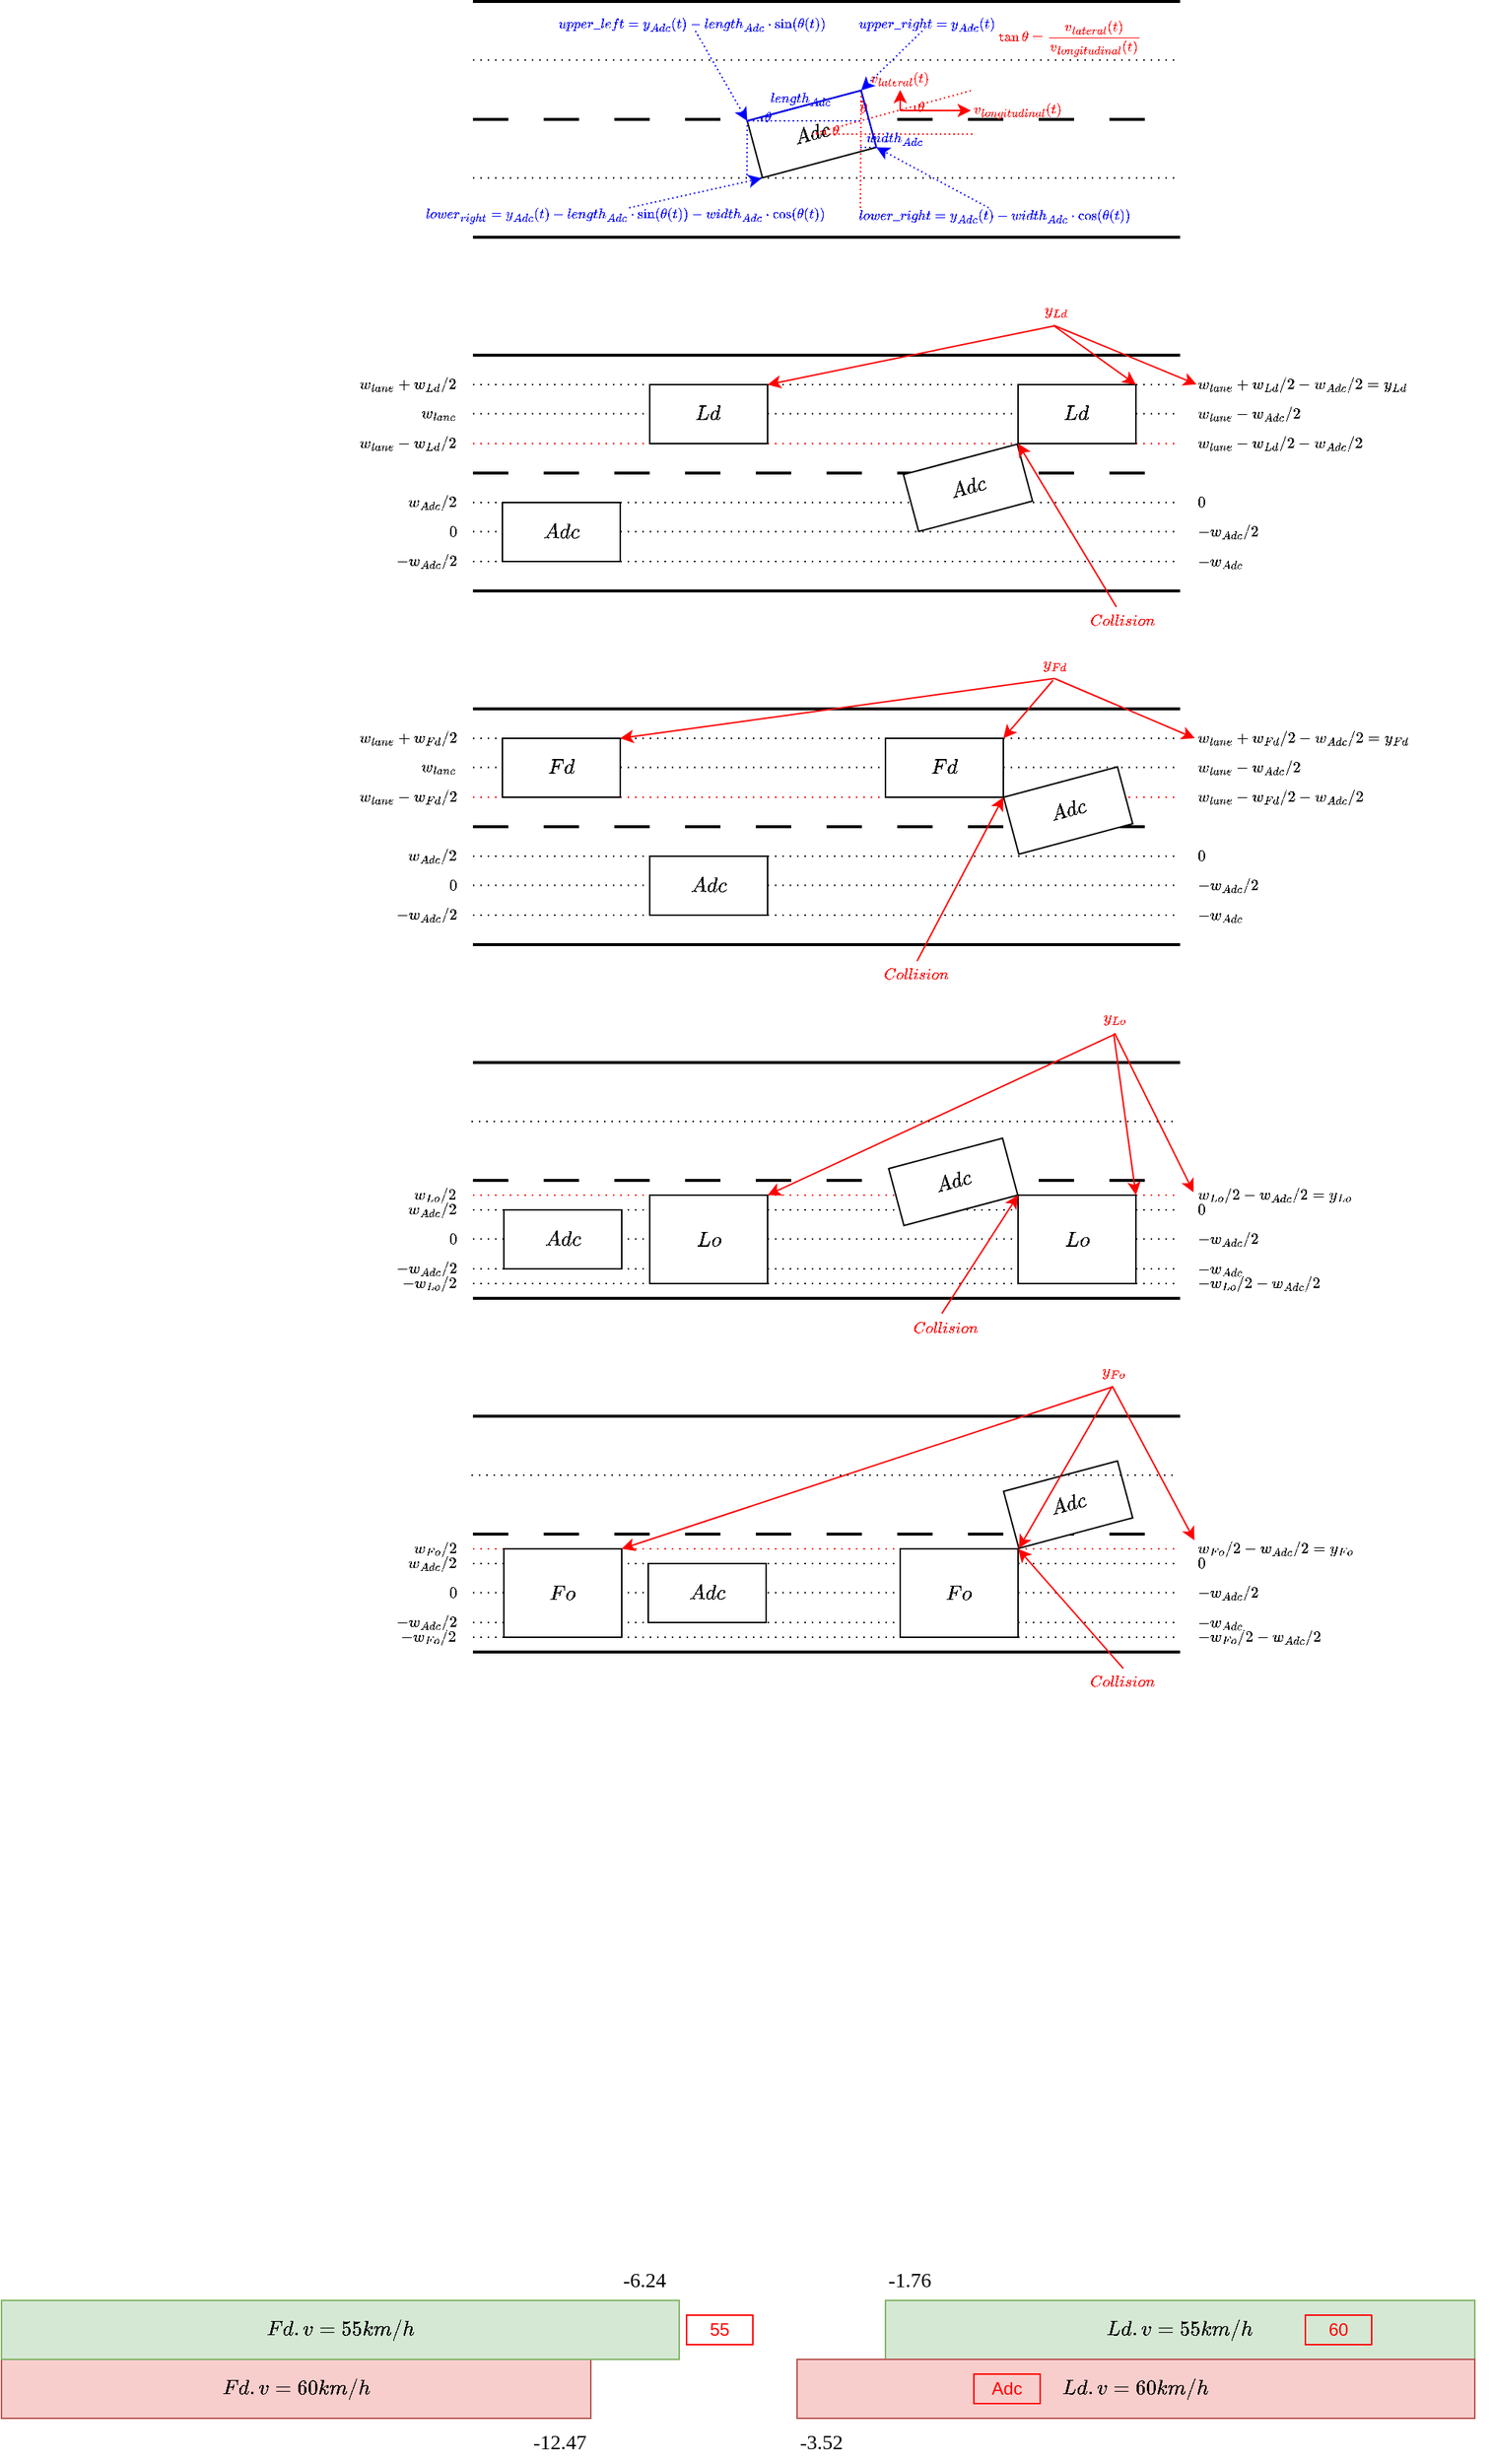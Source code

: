 <mxfile>
    <diagram id="54CouFkd1wWefK00DhvF" name="Page-1">
        <mxGraphModel dx="2295" dy="1016" grid="1" gridSize="10" guides="1" tooltips="1" connect="1" arrows="1" fold="1" page="1" pageScale="1" pageWidth="827" pageHeight="1169" math="1" shadow="0">
            <root>
                <mxCell id="0"/>
                <mxCell id="1" parent="0"/>
                <mxCell id="4" value="" style="endArrow=none;dashed=1;html=1;dashPattern=1 4;" parent="1" edge="1">
                    <mxGeometry width="50" height="50" relative="1" as="geometry">
                        <mxPoint x="80" y="460" as="sourcePoint"/>
                        <mxPoint x="560" y="460" as="targetPoint"/>
                    </mxGeometry>
                </mxCell>
                <mxCell id="6" value="" style="endArrow=none;html=1;strokeWidth=2;" parent="1" edge="1">
                    <mxGeometry width="50" height="50" relative="1" as="geometry">
                        <mxPoint x="80" y="480" as="sourcePoint"/>
                        <mxPoint x="560" y="480" as="targetPoint"/>
                    </mxGeometry>
                </mxCell>
                <mxCell id="8" value="" style="endArrow=none;html=1;strokeWidth=2;" parent="1" edge="1">
                    <mxGeometry width="50" height="50" relative="1" as="geometry">
                        <mxPoint x="80" y="320" as="sourcePoint"/>
                        <mxPoint x="560" y="320" as="targetPoint"/>
                    </mxGeometry>
                </mxCell>
                <mxCell id="9" value="" style="endArrow=none;dashed=1;html=1;dashPattern=12 12;strokeWidth=2;" parent="1" edge="1">
                    <mxGeometry width="50" height="50" relative="1" as="geometry">
                        <mxPoint x="80" y="400" as="sourcePoint"/>
                        <mxPoint x="560" y="400" as="targetPoint"/>
                    </mxGeometry>
                </mxCell>
                <mxCell id="11" value="" style="endArrow=none;dashed=1;html=1;dashPattern=1 4;strokeColor=#FF0000;" parent="1" edge="1">
                    <mxGeometry width="50" height="50" relative="1" as="geometry">
                        <mxPoint x="80" y="380" as="sourcePoint"/>
                        <mxPoint x="560" y="380" as="targetPoint"/>
                    </mxGeometry>
                </mxCell>
                <mxCell id="13" value="" style="endArrow=none;dashed=1;html=1;dashPattern=1 4;" parent="1" edge="1">
                    <mxGeometry width="50" height="50" relative="1" as="geometry">
                        <mxPoint x="80" y="359.71" as="sourcePoint"/>
                        <mxPoint x="560" y="359.71" as="targetPoint"/>
                    </mxGeometry>
                </mxCell>
                <mxCell id="14" value="" style="endArrow=none;dashed=1;html=1;dashPattern=1 4;" parent="1" edge="1">
                    <mxGeometry width="50" height="50" relative="1" as="geometry">
                        <mxPoint x="80" y="439.71" as="sourcePoint"/>
                        <mxPoint x="560" y="439.71" as="targetPoint"/>
                    </mxGeometry>
                </mxCell>
                <mxCell id="15" value="&lt;span style=&quot;text-align: left;&quot;&gt;$$0$$&lt;/span&gt;" style="text;html=1;align=right;verticalAlign=middle;resizable=0;points=[];autosize=1;strokeColor=none;fillColor=none;fontSize=9;" parent="1" vertex="1">
                    <mxGeometry x="20" y="430" width="50" height="20" as="geometry"/>
                </mxCell>
                <mxCell id="16" value="$$w_{Adc}/2$$" style="text;html=1;align=right;verticalAlign=middle;resizable=0;points=[];autosize=1;strokeColor=none;fillColor=none;fontSize=9;" parent="1" vertex="1">
                    <mxGeometry x="-10" y="410" width="80" height="20" as="geometry"/>
                </mxCell>
                <mxCell id="17" value="$$-w_{Adc}/2$$" style="text;html=1;align=right;verticalAlign=middle;resizable=0;points=[];autosize=1;strokeColor=none;fillColor=none;fontSize=9;" parent="1" vertex="1">
                    <mxGeometry x="-20" y="450" width="90" height="20" as="geometry"/>
                </mxCell>
                <mxCell id="18" value="$$w_{lane}$$" style="text;html=1;align=right;verticalAlign=middle;resizable=0;points=[];autosize=1;strokeColor=none;fillColor=none;fontSize=9;" parent="1" vertex="1">
                    <mxGeometry x="-10" y="350" width="80" height="20" as="geometry"/>
                </mxCell>
                <mxCell id="19" value="$$w_{lane}+w_{Ld}/2$$" style="text;html=1;align=right;verticalAlign=middle;resizable=0;points=[];autosize=1;strokeColor=none;fillColor=none;fontSize=9;" parent="1" vertex="1">
                    <mxGeometry x="-50" y="330" width="120" height="20" as="geometry"/>
                </mxCell>
                <mxCell id="23" value="$$w_{lane}-w_{Ld}/2$$" style="text;html=1;align=right;verticalAlign=middle;resizable=0;points=[];autosize=1;strokeColor=none;fillColor=none;fontSize=9;" parent="1" vertex="1">
                    <mxGeometry x="-50" y="370" width="120" height="20" as="geometry"/>
                </mxCell>
                <mxCell id="24" value="$$-w_{Adc}/2$$" style="text;html=1;align=left;verticalAlign=middle;resizable=0;points=[];autosize=1;strokeColor=none;fillColor=none;fontSize=9;" parent="1" vertex="1">
                    <mxGeometry x="570" y="430" width="90" height="20" as="geometry"/>
                </mxCell>
                <mxCell id="25" value="$$0$$" style="text;html=1;align=left;verticalAlign=middle;resizable=0;points=[];autosize=1;strokeColor=none;fillColor=none;fontSize=9;" parent="1" vertex="1">
                    <mxGeometry x="570" y="410" width="50" height="20" as="geometry"/>
                </mxCell>
                <mxCell id="26" value="$$-w_{Adc}$$" style="text;html=1;align=left;verticalAlign=middle;resizable=0;points=[];autosize=1;strokeColor=none;fillColor=none;fontSize=9;" parent="1" vertex="1">
                    <mxGeometry x="570" y="450" width="80" height="20" as="geometry"/>
                </mxCell>
                <mxCell id="27" value="$$w_{lane}-w_{Adc}/2$$" style="text;html=1;align=left;verticalAlign=middle;resizable=0;points=[];autosize=1;strokeColor=none;fillColor=none;fontSize=9;" parent="1" vertex="1">
                    <mxGeometry x="570" y="350" width="120" height="20" as="geometry"/>
                </mxCell>
                <mxCell id="28" value="$$w_{lane}+w_{Ld}/2-w_{Adc}/2 =y_{Ld}$$" style="text;html=1;align=left;verticalAlign=middle;resizable=0;points=[];autosize=1;strokeColor=none;fillColor=none;fontSize=9;" parent="1" vertex="1">
                    <mxGeometry x="570" y="330" width="200" height="20" as="geometry"/>
                </mxCell>
                <mxCell id="29" value="$$w_{lane}-w_{Ld}/2-w_{Adc}/2$$" style="text;html=1;align=left;verticalAlign=middle;resizable=0;points=[];autosize=1;strokeColor=none;fillColor=none;fontSize=9;" parent="1" vertex="1">
                    <mxGeometry x="570" y="370" width="160" height="20" as="geometry"/>
                </mxCell>
                <mxCell id="2" value="$$Adc$$" style="rounded=0;whiteSpace=wrap;html=1;" parent="1" vertex="1">
                    <mxGeometry x="100" y="420" width="80" height="40" as="geometry"/>
                </mxCell>
                <mxCell id="32" value="" style="endArrow=none;dashed=1;html=1;dashPattern=1 4;" parent="1" edge="1">
                    <mxGeometry width="50" height="50" relative="1" as="geometry">
                        <mxPoint x="80" y="420.0" as="sourcePoint"/>
                        <mxPoint x="560" y="420.0" as="targetPoint"/>
                    </mxGeometry>
                </mxCell>
                <mxCell id="3" value="$$Ld$$" style="rounded=0;whiteSpace=wrap;html=1;" parent="1" vertex="1">
                    <mxGeometry x="200" y="340" width="80" height="40" as="geometry"/>
                </mxCell>
                <mxCell id="35" value="$$Ld$$" style="rounded=0;whiteSpace=wrap;html=1;" parent="1" vertex="1">
                    <mxGeometry x="450" y="340" width="80" height="40" as="geometry"/>
                </mxCell>
                <mxCell id="37" value="" style="endArrow=none;dashed=1;html=1;dashPattern=1 4;" parent="1" edge="1">
                    <mxGeometry width="50" height="50" relative="1" as="geometry">
                        <mxPoint x="80" y="340.0" as="sourcePoint"/>
                        <mxPoint x="560" y="340.0" as="targetPoint"/>
                    </mxGeometry>
                </mxCell>
                <mxCell id="38" value="$$Adc$$" style="rounded=0;whiteSpace=wrap;html=1;rotation=-15;" parent="1" vertex="1">
                    <mxGeometry x="376" y="390" width="80" height="40" as="geometry"/>
                </mxCell>
                <mxCell id="39" value="&lt;font color=&quot;#ff0000&quot;&gt;$$y_{Ld}$$&lt;/font&gt;" style="text;html=1;align=center;verticalAlign=middle;resizable=0;points=[];autosize=1;strokeColor=none;fillColor=none;fontSize=9;" parent="1" vertex="1">
                    <mxGeometry x="440" y="280" width="70" height="20" as="geometry"/>
                </mxCell>
                <mxCell id="43" value="" style="endArrow=classic;html=1;strokeWidth=1;fontSize=9;curved=1;entryX=1;entryY=0;entryDx=0;entryDy=0;exitX=0.496;exitY=1.007;exitDx=0;exitDy=0;exitPerimeter=0;strokeColor=#FF0000;" parent="1" source="39" target="3" edge="1">
                    <mxGeometry width="50" height="50" relative="1" as="geometry">
                        <mxPoint x="360" y="280" as="sourcePoint"/>
                        <mxPoint x="410" y="230" as="targetPoint"/>
                    </mxGeometry>
                </mxCell>
                <mxCell id="44" value="" style="endArrow=classic;html=1;strokeWidth=1;fontSize=9;curved=1;exitX=0.496;exitY=1.02;exitDx=0;exitDy=0;exitPerimeter=0;strokeColor=#FF0000;entryX=1;entryY=0;entryDx=0;entryDy=0;" parent="1" source="39" target="35" edge="1">
                    <mxGeometry width="50" height="50" relative="1" as="geometry">
                        <mxPoint x="369.8" y="310" as="sourcePoint"/>
                        <mxPoint x="560" y="340" as="targetPoint"/>
                    </mxGeometry>
                </mxCell>
                <mxCell id="45" value="" style="endArrow=classic;html=1;strokeWidth=1;fontSize=9;curved=1;exitX=0.488;exitY=0.987;exitDx=0;exitDy=0;exitPerimeter=0;strokeColor=#FF0000;entryX=0.006;entryY=0.493;entryDx=0;entryDy=0;entryPerimeter=0;" parent="1" source="39" target="28" edge="1">
                    <mxGeometry width="50" height="50" relative="1" as="geometry">
                        <mxPoint x="400.48" y="310" as="sourcePoint"/>
                        <mxPoint x="390" y="340" as="targetPoint"/>
                    </mxGeometry>
                </mxCell>
                <mxCell id="46" value="&lt;span style=&quot;color: rgb(255, 0, 0);&quot;&gt;$$Collision$$&lt;/span&gt;" style="text;html=1;align=center;verticalAlign=middle;resizable=0;points=[];autosize=1;strokeColor=none;fillColor=none;fontSize=9;" parent="1" vertex="1">
                    <mxGeometry x="480" y="490" width="80" height="20" as="geometry"/>
                </mxCell>
                <mxCell id="47" value="" style="endArrow=classic;html=1;strokeWidth=1;fontSize=9;curved=1;exitX=0.459;exitY=0.045;exitDx=0;exitDy=0;exitPerimeter=0;strokeColor=#FF0000;entryX=0;entryY=1;entryDx=0;entryDy=0;" parent="1" source="46" target="35" edge="1">
                    <mxGeometry width="50" height="50" relative="1" as="geometry">
                        <mxPoint x="533.54" y="491.2" as="sourcePoint"/>
                        <mxPoint x="388" y="350" as="targetPoint"/>
                    </mxGeometry>
                </mxCell>
                <mxCell id="48" value="" style="endArrow=none;dashed=1;html=1;dashPattern=1 4;" parent="1" edge="1">
                    <mxGeometry width="50" height="50" relative="1" as="geometry">
                        <mxPoint x="80.0" y="700" as="sourcePoint"/>
                        <mxPoint x="560" y="700" as="targetPoint"/>
                    </mxGeometry>
                </mxCell>
                <mxCell id="49" value="" style="endArrow=none;html=1;strokeWidth=2;" parent="1" edge="1">
                    <mxGeometry width="50" height="50" relative="1" as="geometry">
                        <mxPoint x="80.0" y="720" as="sourcePoint"/>
                        <mxPoint x="560" y="720" as="targetPoint"/>
                    </mxGeometry>
                </mxCell>
                <mxCell id="50" value="" style="endArrow=none;html=1;strokeWidth=2;" parent="1" edge="1">
                    <mxGeometry width="50" height="50" relative="1" as="geometry">
                        <mxPoint x="80.0" y="560" as="sourcePoint"/>
                        <mxPoint x="560" y="560" as="targetPoint"/>
                    </mxGeometry>
                </mxCell>
                <mxCell id="51" value="" style="endArrow=none;dashed=1;html=1;dashPattern=12 12;strokeWidth=2;" parent="1" edge="1">
                    <mxGeometry width="50" height="50" relative="1" as="geometry">
                        <mxPoint x="80.0" y="640" as="sourcePoint"/>
                        <mxPoint x="560" y="640" as="targetPoint"/>
                    </mxGeometry>
                </mxCell>
                <mxCell id="52" value="" style="endArrow=none;dashed=1;html=1;dashPattern=1 4;strokeColor=#FF0000;" parent="1" edge="1">
                    <mxGeometry width="50" height="50" relative="1" as="geometry">
                        <mxPoint x="80.0" y="620" as="sourcePoint"/>
                        <mxPoint x="560" y="620" as="targetPoint"/>
                    </mxGeometry>
                </mxCell>
                <mxCell id="53" value="" style="endArrow=none;dashed=1;html=1;dashPattern=1 4;" parent="1" edge="1">
                    <mxGeometry width="50" height="50" relative="1" as="geometry">
                        <mxPoint x="80.0" y="599.71" as="sourcePoint"/>
                        <mxPoint x="560" y="599.71" as="targetPoint"/>
                    </mxGeometry>
                </mxCell>
                <mxCell id="54" value="" style="endArrow=none;dashed=1;html=1;dashPattern=1 4;" parent="1" edge="1">
                    <mxGeometry width="50" height="50" relative="1" as="geometry">
                        <mxPoint x="80.0" y="679.71" as="sourcePoint"/>
                        <mxPoint x="560" y="679.71" as="targetPoint"/>
                    </mxGeometry>
                </mxCell>
                <mxCell id="67" value="$$Adc$$" style="rounded=0;whiteSpace=wrap;html=1;" parent="1" vertex="1">
                    <mxGeometry x="200" y="660" width="80" height="40" as="geometry"/>
                </mxCell>
                <mxCell id="68" value="" style="endArrow=none;dashed=1;html=1;dashPattern=1 4;" parent="1" edge="1">
                    <mxGeometry width="50" height="50" relative="1" as="geometry">
                        <mxPoint x="80.0" y="660" as="sourcePoint"/>
                        <mxPoint x="560" y="660" as="targetPoint"/>
                    </mxGeometry>
                </mxCell>
                <mxCell id="69" value="$$Fd$$" style="rounded=0;whiteSpace=wrap;html=1;" parent="1" vertex="1">
                    <mxGeometry x="100" y="580" width="80" height="40" as="geometry"/>
                </mxCell>
                <mxCell id="71" value="$$Fd$$" style="rounded=0;whiteSpace=wrap;html=1;" parent="1" vertex="1">
                    <mxGeometry x="360" y="580" width="80" height="40" as="geometry"/>
                </mxCell>
                <mxCell id="72" value="" style="endArrow=none;dashed=1;html=1;dashPattern=1 4;" parent="1" edge="1">
                    <mxGeometry width="50" height="50" relative="1" as="geometry">
                        <mxPoint x="80.0" y="580" as="sourcePoint"/>
                        <mxPoint x="560" y="580" as="targetPoint"/>
                    </mxGeometry>
                </mxCell>
                <mxCell id="73" value="$$Adc$$" style="rounded=0;whiteSpace=wrap;html=1;rotation=-15;" parent="1" vertex="1">
                    <mxGeometry x="444" y="609" width="80" height="40" as="geometry"/>
                </mxCell>
                <mxCell id="74" value="&lt;font color=&quot;#ff0000&quot;&gt;$$y_{Fd}$$&lt;/font&gt;" style="text;html=1;align=center;verticalAlign=middle;resizable=0;points=[];autosize=1;strokeColor=none;fillColor=none;fontSize=9;" parent="1" vertex="1">
                    <mxGeometry x="440" y="520" width="70" height="20" as="geometry"/>
                </mxCell>
                <mxCell id="75" value="" style="endArrow=classic;html=1;strokeWidth=1;fontSize=9;curved=1;entryX=1;entryY=0;entryDx=0;entryDy=0;exitX=0.499;exitY=0.969;exitDx=0;exitDy=0;exitPerimeter=0;strokeColor=#FF0000;" parent="1" source="74" target="69" edge="1">
                    <mxGeometry width="50" height="50" relative="1" as="geometry">
                        <mxPoint x="360" y="520" as="sourcePoint"/>
                        <mxPoint x="410" y="470" as="targetPoint"/>
                    </mxGeometry>
                </mxCell>
                <mxCell id="76" value="" style="endArrow=classic;html=1;strokeWidth=1;fontSize=9;curved=1;strokeColor=#FF0000;entryX=1;entryY=0;entryDx=0;entryDy=0;exitX=0.482;exitY=1.031;exitDx=0;exitDy=0;exitPerimeter=0;" parent="1" source="74" target="71" edge="1">
                    <mxGeometry width="50" height="50" relative="1" as="geometry">
                        <mxPoint x="380" y="540" as="sourcePoint"/>
                        <mxPoint x="410" y="580" as="targetPoint"/>
                    </mxGeometry>
                </mxCell>
                <mxCell id="77" value="" style="endArrow=classic;html=1;strokeWidth=1;fontSize=9;curved=1;exitX=0.499;exitY=0.975;exitDx=0;exitDy=0;exitPerimeter=0;strokeColor=#FF0000;entryX=0;entryY=0.5;entryDx=0;entryDy=0;entryPerimeter=0;" parent="1" source="74" target="198" edge="1">
                    <mxGeometry width="50" height="50" relative="1" as="geometry">
                        <mxPoint x="400.48" y="550" as="sourcePoint"/>
                        <mxPoint x="330" y="580" as="targetPoint"/>
                    </mxGeometry>
                </mxCell>
                <mxCell id="78" value="&lt;font color=&quot;#ff0000&quot;&gt;$$Collision$$&lt;/font&gt;" style="text;html=1;align=center;verticalAlign=middle;resizable=0;points=[];autosize=1;strokeColor=none;fillColor=none;fontSize=9;" parent="1" vertex="1">
                    <mxGeometry x="340" y="730" width="80" height="20" as="geometry"/>
                </mxCell>
                <mxCell id="79" value="" style="endArrow=classic;html=1;strokeWidth=1;fontSize=9;curved=1;exitX=0.518;exitY=0.06;exitDx=0;exitDy=0;exitPerimeter=0;strokeColor=#FF0000;entryX=1;entryY=1;entryDx=0;entryDy=0;" parent="1" source="78" target="71" edge="1">
                    <mxGeometry width="50" height="50" relative="1" as="geometry">
                        <mxPoint x="389.52" y="549.74" as="sourcePoint"/>
                        <mxPoint x="400" y="590" as="targetPoint"/>
                    </mxGeometry>
                </mxCell>
                <mxCell id="113" value="" style="endArrow=none;dashed=1;html=1;dashPattern=1 4;" parent="1" edge="1">
                    <mxGeometry width="50" height="50" relative="1" as="geometry">
                        <mxPoint x="80.0" y="940" as="sourcePoint"/>
                        <mxPoint x="560" y="940" as="targetPoint"/>
                    </mxGeometry>
                </mxCell>
                <mxCell id="114" value="" style="endArrow=none;html=1;strokeWidth=2;" parent="1" edge="1">
                    <mxGeometry width="50" height="50" relative="1" as="geometry">
                        <mxPoint x="80.0" y="960" as="sourcePoint"/>
                        <mxPoint x="560" y="960" as="targetPoint"/>
                    </mxGeometry>
                </mxCell>
                <mxCell id="115" value="" style="endArrow=none;html=1;strokeWidth=2;" parent="1" edge="1">
                    <mxGeometry width="50" height="50" relative="1" as="geometry">
                        <mxPoint x="80.0" y="800" as="sourcePoint"/>
                        <mxPoint x="560" y="800" as="targetPoint"/>
                    </mxGeometry>
                </mxCell>
                <mxCell id="116" value="" style="endArrow=none;dashed=1;html=1;dashPattern=12 12;strokeWidth=2;" parent="1" edge="1">
                    <mxGeometry width="50" height="50" relative="1" as="geometry">
                        <mxPoint x="80.0" y="880" as="sourcePoint"/>
                        <mxPoint x="560" y="880" as="targetPoint"/>
                    </mxGeometry>
                </mxCell>
                <mxCell id="117" value="" style="endArrow=none;dashed=1;html=1;dashPattern=1 4;strokeColor=#FF0000;" parent="1" edge="1">
                    <mxGeometry width="50" height="50" relative="1" as="geometry">
                        <mxPoint x="80.0" y="890" as="sourcePoint"/>
                        <mxPoint x="560" y="890" as="targetPoint"/>
                    </mxGeometry>
                </mxCell>
                <mxCell id="119" value="" style="endArrow=none;dashed=1;html=1;dashPattern=1 4;" parent="1" edge="1">
                    <mxGeometry width="50" height="50" relative="1" as="geometry">
                        <mxPoint x="80.0" y="919.71" as="sourcePoint"/>
                        <mxPoint x="560" y="919.71" as="targetPoint"/>
                    </mxGeometry>
                </mxCell>
                <mxCell id="132" value="$$Adc$$" style="rounded=0;whiteSpace=wrap;html=1;" parent="1" vertex="1">
                    <mxGeometry x="101" y="900" width="80" height="40" as="geometry"/>
                </mxCell>
                <mxCell id="133" value="" style="endArrow=none;dashed=1;html=1;dashPattern=1 4;" parent="1" edge="1">
                    <mxGeometry width="50" height="50" relative="1" as="geometry">
                        <mxPoint x="80.0" y="900" as="sourcePoint"/>
                        <mxPoint x="560" y="900" as="targetPoint"/>
                    </mxGeometry>
                </mxCell>
                <mxCell id="134" value="$$Lo$$" style="rounded=0;whiteSpace=wrap;html=1;" parent="1" vertex="1">
                    <mxGeometry x="200" y="890" width="80" height="60" as="geometry"/>
                </mxCell>
                <mxCell id="135" value="$$Lo$$" style="rounded=0;whiteSpace=wrap;html=1;" parent="1" vertex="1">
                    <mxGeometry x="450" y="890" width="80" height="60" as="geometry"/>
                </mxCell>
                <mxCell id="136" value="" style="endArrow=none;dashed=1;html=1;dashPattern=1 4;" parent="1" edge="1">
                    <mxGeometry width="50" height="50" relative="1" as="geometry">
                        <mxPoint x="80.0" y="950" as="sourcePoint"/>
                        <mxPoint x="560" y="950" as="targetPoint"/>
                    </mxGeometry>
                </mxCell>
                <mxCell id="137" value="&lt;span style=&quot;background-color: rgb(251, 251, 251);&quot;&gt;$$Adc$$&lt;/span&gt;" style="rounded=0;whiteSpace=wrap;html=1;rotation=-15;" parent="1" vertex="1">
                    <mxGeometry x="366" y="861" width="80" height="40" as="geometry"/>
                </mxCell>
                <mxCell id="142" value="&lt;span style=&quot;color: rgb(255, 0, 0);&quot;&gt;$$Collision$$&lt;/span&gt;" style="text;html=1;align=center;verticalAlign=middle;resizable=0;points=[];autosize=1;strokeColor=none;fillColor=none;fontSize=9;" parent="1" vertex="1">
                    <mxGeometry x="360" y="970" width="80" height="20" as="geometry"/>
                </mxCell>
                <mxCell id="143" value="" style="endArrow=classic;html=1;strokeWidth=1;fontSize=9;curved=1;strokeColor=#FF0000;entryX=0;entryY=0;entryDx=0;entryDy=0;exitX=0.478;exitY=0.02;exitDx=0;exitDy=0;exitPerimeter=0;" parent="1" source="142" target="135" edge="1">
                    <mxGeometry width="50" height="50" relative="1" as="geometry">
                        <mxPoint x="533.54" y="971.2" as="sourcePoint"/>
                        <mxPoint x="388" y="830" as="targetPoint"/>
                    </mxGeometry>
                </mxCell>
                <mxCell id="144" value="" style="endArrow=none;dashed=1;html=1;dashPattern=1 4;" parent="1" edge="1">
                    <mxGeometry width="50" height="50" relative="1" as="geometry">
                        <mxPoint x="80.0" y="1180" as="sourcePoint"/>
                        <mxPoint x="560" y="1180" as="targetPoint"/>
                    </mxGeometry>
                </mxCell>
                <mxCell id="145" value="" style="endArrow=none;html=1;strokeWidth=2;" parent="1" edge="1">
                    <mxGeometry width="50" height="50" relative="1" as="geometry">
                        <mxPoint x="80.0" y="1200" as="sourcePoint"/>
                        <mxPoint x="560" y="1200" as="targetPoint"/>
                    </mxGeometry>
                </mxCell>
                <mxCell id="146" value="" style="endArrow=none;html=1;strokeWidth=2;" parent="1" edge="1">
                    <mxGeometry width="50" height="50" relative="1" as="geometry">
                        <mxPoint x="80.0" y="1040" as="sourcePoint"/>
                        <mxPoint x="560" y="1040" as="targetPoint"/>
                    </mxGeometry>
                </mxCell>
                <mxCell id="147" value="" style="endArrow=none;dashed=1;html=1;dashPattern=12 12;strokeWidth=2;" parent="1" edge="1">
                    <mxGeometry width="50" height="50" relative="1" as="geometry">
                        <mxPoint x="80.0" y="1120" as="sourcePoint"/>
                        <mxPoint x="560" y="1120" as="targetPoint"/>
                    </mxGeometry>
                </mxCell>
                <mxCell id="148" value="" style="endArrow=none;dashed=1;html=1;dashPattern=1 4;strokeColor=#FF0000;" parent="1" edge="1">
                    <mxGeometry width="50" height="50" relative="1" as="geometry">
                        <mxPoint x="80.0" y="1130" as="sourcePoint"/>
                        <mxPoint x="560" y="1130" as="targetPoint"/>
                    </mxGeometry>
                </mxCell>
                <mxCell id="150" value="" style="endArrow=none;dashed=1;html=1;dashPattern=1 4;" parent="1" edge="1">
                    <mxGeometry width="50" height="50" relative="1" as="geometry">
                        <mxPoint x="80.0" y="1159.71" as="sourcePoint"/>
                        <mxPoint x="560" y="1159.71" as="targetPoint"/>
                    </mxGeometry>
                </mxCell>
                <mxCell id="163" value="$$Adc$$" style="rounded=0;whiteSpace=wrap;html=1;" parent="1" vertex="1">
                    <mxGeometry x="199" y="1140" width="80" height="40" as="geometry"/>
                </mxCell>
                <mxCell id="164" value="" style="endArrow=none;dashed=1;html=1;dashPattern=1 4;" parent="1" edge="1">
                    <mxGeometry width="50" height="50" relative="1" as="geometry">
                        <mxPoint x="80.0" y="1140" as="sourcePoint"/>
                        <mxPoint x="560" y="1140" as="targetPoint"/>
                    </mxGeometry>
                </mxCell>
                <mxCell id="165" value="$$Fo$$" style="rounded=0;whiteSpace=wrap;html=1;" parent="1" vertex="1">
                    <mxGeometry x="101" y="1130" width="80" height="60" as="geometry"/>
                </mxCell>
                <mxCell id="166" value="$$Fo$$" style="rounded=0;whiteSpace=wrap;html=1;" parent="1" vertex="1">
                    <mxGeometry x="370" y="1130" width="80" height="60" as="geometry"/>
                </mxCell>
                <mxCell id="167" value="" style="endArrow=none;dashed=1;html=1;dashPattern=1 4;" parent="1" edge="1">
                    <mxGeometry width="50" height="50" relative="1" as="geometry">
                        <mxPoint x="80.0" y="1190" as="sourcePoint"/>
                        <mxPoint x="560" y="1190" as="targetPoint"/>
                    </mxGeometry>
                </mxCell>
                <mxCell id="168" value="&lt;span style=&quot;background-color: rgb(251, 251, 251);&quot;&gt;$$Adc$$&lt;/span&gt;" style="rounded=0;whiteSpace=wrap;html=1;rotation=-15;" parent="1" vertex="1">
                    <mxGeometry x="444" y="1080" width="80" height="40" as="geometry"/>
                </mxCell>
                <mxCell id="169" value="&lt;font color=&quot;#ff0000&quot;&gt;$$y_{Fo}$$&lt;/font&gt;" style="text;html=1;align=center;verticalAlign=middle;resizable=0;points=[];autosize=1;strokeColor=none;fillColor=none;fontSize=9;" parent="1" vertex="1">
                    <mxGeometry x="480" y="1000" width="70" height="20" as="geometry"/>
                </mxCell>
                <mxCell id="170" value="" style="endArrow=classic;html=1;strokeWidth=1;fontSize=9;curved=1;entryX=1;entryY=0;entryDx=0;entryDy=0;exitX=0.482;exitY=1.012;exitDx=0;exitDy=0;exitPerimeter=0;strokeColor=#FF0000;" parent="1" source="169" target="165" edge="1">
                    <mxGeometry width="50" height="50" relative="1" as="geometry">
                        <mxPoint x="360" y="1000" as="sourcePoint"/>
                        <mxPoint x="410" y="950" as="targetPoint"/>
                    </mxGeometry>
                </mxCell>
                <mxCell id="171" value="" style="endArrow=classic;html=1;strokeWidth=1;fontSize=9;curved=1;exitX=0.487;exitY=0.974;exitDx=0;exitDy=0;exitPerimeter=0;strokeColor=#FF0000;entryX=0;entryY=1;entryDx=0;entryDy=0;" parent="1" source="169" target="168" edge="1">
                    <mxGeometry width="50" height="50" relative="1" as="geometry">
                        <mxPoint x="369.8" y="1030" as="sourcePoint"/>
                        <mxPoint x="410" y="1060" as="targetPoint"/>
                    </mxGeometry>
                </mxCell>
                <mxCell id="173" value="&lt;span style=&quot;color: rgb(255, 0, 0);&quot;&gt;$$Collision$$&lt;/span&gt;" style="text;html=1;align=center;verticalAlign=middle;resizable=0;points=[];autosize=1;strokeColor=none;fillColor=none;fontSize=9;" parent="1" vertex="1">
                    <mxGeometry x="480" y="1210" width="80" height="20" as="geometry"/>
                </mxCell>
                <mxCell id="174" value="" style="endArrow=classic;html=1;strokeWidth=1;fontSize=9;curved=1;exitX=0.518;exitY=0.06;exitDx=0;exitDy=0;exitPerimeter=0;strokeColor=#FF0000;entryX=1;entryY=0;entryDx=0;entryDy=0;" parent="1" source="173" target="166" edge="1">
                    <mxGeometry width="50" height="50" relative="1" as="geometry">
                        <mxPoint x="389.52" y="1029.74" as="sourcePoint"/>
                        <mxPoint x="400" y="1070" as="targetPoint"/>
                    </mxGeometry>
                </mxCell>
                <mxCell id="176" value="&lt;span style=&quot;text-align: left;&quot;&gt;$$0$$&lt;/span&gt;" style="text;html=1;align=right;verticalAlign=middle;resizable=0;points=[];autosize=1;strokeColor=none;fillColor=none;fontSize=9;" parent="1" vertex="1">
                    <mxGeometry x="20" y="670" width="50" height="20" as="geometry"/>
                </mxCell>
                <mxCell id="177" value="$$w_{Adc}/2$$" style="text;html=1;align=right;verticalAlign=middle;resizable=0;points=[];autosize=1;strokeColor=none;fillColor=none;fontSize=9;" parent="1" vertex="1">
                    <mxGeometry x="-10" y="650" width="80" height="20" as="geometry"/>
                </mxCell>
                <mxCell id="178" value="$$-w_{Adc}/2$$" style="text;html=1;align=right;verticalAlign=middle;resizable=0;points=[];autosize=1;strokeColor=none;fillColor=none;fontSize=9;" parent="1" vertex="1">
                    <mxGeometry x="-20" y="690" width="90" height="20" as="geometry"/>
                </mxCell>
                <mxCell id="179" value="$$w_{lane}$$" style="text;html=1;align=right;verticalAlign=middle;resizable=0;points=[];autosize=1;strokeColor=none;fillColor=none;fontSize=9;" parent="1" vertex="1">
                    <mxGeometry x="-10" y="590" width="80" height="20" as="geometry"/>
                </mxCell>
                <mxCell id="180" value="$$w_{lane}+w_{Fd}/2$$" style="text;html=1;align=right;verticalAlign=middle;resizable=0;points=[];autosize=1;strokeColor=none;fillColor=none;fontSize=9;" parent="1" vertex="1">
                    <mxGeometry x="-50" y="570" width="120" height="20" as="geometry"/>
                </mxCell>
                <mxCell id="181" value="$$w_{lane}-w_{Fd}/2$$" style="text;html=1;align=right;verticalAlign=middle;resizable=0;points=[];autosize=1;strokeColor=none;fillColor=none;fontSize=9;" parent="1" vertex="1">
                    <mxGeometry x="-50" y="610" width="120" height="20" as="geometry"/>
                </mxCell>
                <mxCell id="188" value="&lt;span style=&quot;text-align: left;&quot;&gt;$$0$$&lt;/span&gt;" style="text;html=1;align=right;verticalAlign=middle;resizable=0;points=[];autosize=1;strokeColor=none;fillColor=none;fontSize=9;" parent="1" vertex="1">
                    <mxGeometry x="20" y="910" width="50" height="20" as="geometry"/>
                </mxCell>
                <mxCell id="189" value="$$w_{Adc}/2$$" style="text;html=1;align=right;verticalAlign=middle;resizable=0;points=[];autosize=1;strokeColor=none;fillColor=none;fontSize=9;" parent="1" vertex="1">
                    <mxGeometry x="-10" y="890" width="80" height="20" as="geometry"/>
                </mxCell>
                <mxCell id="190" value="$$-w_{Adc}/2$$" style="text;html=1;align=right;verticalAlign=middle;resizable=0;points=[];autosize=1;strokeColor=none;fillColor=none;fontSize=9;" parent="1" vertex="1">
                    <mxGeometry x="-20" y="930" width="90" height="20" as="geometry"/>
                </mxCell>
                <mxCell id="192" value="$$w_{Lo}/2$$" style="text;html=1;align=right;verticalAlign=middle;resizable=0;points=[];autosize=1;strokeColor=none;fillColor=none;fontSize=9;" parent="1" vertex="1">
                    <mxGeometry x="-10" y="880" width="80" height="20" as="geometry"/>
                </mxCell>
                <mxCell id="193" value="$$-w_{Lo}/2$$" style="text;html=1;align=right;verticalAlign=middle;resizable=0;points=[];autosize=1;strokeColor=none;fillColor=none;fontSize=9;" parent="1" vertex="1">
                    <mxGeometry x="-10" y="940" width="80" height="20" as="geometry"/>
                </mxCell>
                <mxCell id="194" value="$$-w_{Adc}/2$$" style="text;html=1;align=left;verticalAlign=middle;resizable=0;points=[];autosize=1;strokeColor=none;fillColor=none;fontSize=9;" parent="1" vertex="1">
                    <mxGeometry x="570" y="670" width="90" height="20" as="geometry"/>
                </mxCell>
                <mxCell id="195" value="$$0$$" style="text;html=1;align=left;verticalAlign=middle;resizable=0;points=[];autosize=1;strokeColor=none;fillColor=none;fontSize=9;" parent="1" vertex="1">
                    <mxGeometry x="570" y="650" width="50" height="20" as="geometry"/>
                </mxCell>
                <mxCell id="196" value="$$-w_{Adc}$$" style="text;html=1;align=left;verticalAlign=middle;resizable=0;points=[];autosize=1;strokeColor=none;fillColor=none;fontSize=9;" parent="1" vertex="1">
                    <mxGeometry x="570" y="690" width="80" height="20" as="geometry"/>
                </mxCell>
                <mxCell id="197" value="$$w_{lane}-w_{Adc}/2$$" style="text;html=1;align=left;verticalAlign=middle;resizable=0;points=[];autosize=1;strokeColor=none;fillColor=none;fontSize=9;" parent="1" vertex="1">
                    <mxGeometry x="570" y="590" width="120" height="20" as="geometry"/>
                </mxCell>
                <mxCell id="198" value="$$w_{lane}+w_{Fd}/2-w_{Adc}/2=y_{Fd}&lt;br&gt;$$" style="text;html=1;align=left;verticalAlign=middle;resizable=0;points=[];autosize=1;strokeColor=none;fillColor=none;fontSize=9;" parent="1" vertex="1">
                    <mxGeometry x="570" y="560" width="180" height="40" as="geometry"/>
                </mxCell>
                <mxCell id="199" value="$$w_{lane}-w_{Fd}/2-w_{Adc}/2$$" style="text;html=1;align=left;verticalAlign=middle;resizable=0;points=[];autosize=1;strokeColor=none;fillColor=none;fontSize=9;" parent="1" vertex="1">
                    <mxGeometry x="570" y="610" width="160" height="20" as="geometry"/>
                </mxCell>
                <mxCell id="200" value="$$-w_{Adc}/2$$" style="text;html=1;align=left;verticalAlign=middle;resizable=0;points=[];autosize=1;strokeColor=none;fillColor=none;fontSize=9;" parent="1" vertex="1">
                    <mxGeometry x="570" y="910" width="90" height="20" as="geometry"/>
                </mxCell>
                <mxCell id="201" value="$$0$$" style="text;html=1;align=left;verticalAlign=middle;resizable=0;points=[];autosize=1;strokeColor=none;fillColor=none;fontSize=9;" parent="1" vertex="1">
                    <mxGeometry x="570" y="890" width="50" height="20" as="geometry"/>
                </mxCell>
                <mxCell id="202" value="$$-w_{Adc}$$" style="text;html=1;align=left;verticalAlign=middle;resizable=0;points=[];autosize=1;strokeColor=none;fillColor=none;fontSize=9;" parent="1" vertex="1">
                    <mxGeometry x="570" y="930" width="80" height="20" as="geometry"/>
                </mxCell>
                <mxCell id="204" value="$$w_{Lo}/2-w_{Adc}/2=y_{Lo}$$" style="text;html=1;align=left;verticalAlign=middle;resizable=0;points=[];autosize=1;strokeColor=none;fillColor=none;fontSize=9;" parent="1" vertex="1">
                    <mxGeometry x="570" y="880" width="150" height="20" as="geometry"/>
                </mxCell>
                <mxCell id="205" value="$$-w_{Lo}/2-w_{Adc}/2$$" style="text;html=1;align=left;verticalAlign=middle;resizable=0;points=[];autosize=1;strokeColor=none;fillColor=none;fontSize=9;" parent="1" vertex="1">
                    <mxGeometry x="570" y="940" width="130" height="20" as="geometry"/>
                </mxCell>
                <mxCell id="212" value="&lt;font color=&quot;#ff0000&quot;&gt;$$y_{Lo}$$&lt;/font&gt;" style="text;html=1;align=center;verticalAlign=middle;resizable=0;points=[];autosize=1;strokeColor=none;fillColor=none;fontSize=9;" parent="1" vertex="1">
                    <mxGeometry x="480" y="760" width="70" height="20" as="geometry"/>
                </mxCell>
                <mxCell id="213" value="" style="endArrow=classic;html=1;strokeWidth=1;fontSize=9;curved=1;exitX=0.499;exitY=1.027;exitDx=0;exitDy=0;exitPerimeter=0;strokeColor=#FF0000;entryX=1;entryY=0;entryDx=0;entryDy=0;" parent="1" source="212" target="135" edge="1">
                    <mxGeometry width="50" height="50" relative="1" as="geometry">
                        <mxPoint x="518.34" y="780" as="sourcePoint"/>
                        <mxPoint x="560" y="820" as="targetPoint"/>
                    </mxGeometry>
                </mxCell>
                <mxCell id="214" value="" style="endArrow=classic;html=1;strokeWidth=1;fontSize=9;curved=1;strokeColor=#FF0000;entryX=1;entryY=0;entryDx=0;entryDy=0;exitX=0.51;exitY=1.04;exitDx=0;exitDy=0;exitPerimeter=0;" parent="1" source="212" target="134" edge="1">
                    <mxGeometry width="50" height="50" relative="1" as="geometry">
                        <mxPoint x="488.34" y="790" as="sourcePoint"/>
                        <mxPoint x="530" y="830" as="targetPoint"/>
                    </mxGeometry>
                </mxCell>
                <mxCell id="215" value="" style="endArrow=classic;html=1;strokeWidth=1;fontSize=9;curved=1;exitX=0.507;exitY=1;exitDx=0;exitDy=0;exitPerimeter=0;strokeColor=#FF0000;entryX=-0.006;entryY=0.402;entryDx=0;entryDy=0;entryPerimeter=0;" parent="1" source="212" target="204" edge="1">
                    <mxGeometry width="50" height="50" relative="1" as="geometry">
                        <mxPoint x="560.91" y="789.46" as="sourcePoint"/>
                        <mxPoint x="570" y="850" as="targetPoint"/>
                    </mxGeometry>
                </mxCell>
                <mxCell id="216" value="&lt;span style=&quot;text-align: left;&quot;&gt;$$0$$&lt;/span&gt;" style="text;html=1;align=right;verticalAlign=middle;resizable=0;points=[];autosize=1;strokeColor=none;fillColor=none;fontSize=9;" parent="1" vertex="1">
                    <mxGeometry x="20" y="1150" width="50" height="20" as="geometry"/>
                </mxCell>
                <mxCell id="217" value="$$w_{Adc}/2$$" style="text;html=1;align=right;verticalAlign=middle;resizable=0;points=[];autosize=1;strokeColor=none;fillColor=none;fontSize=9;" parent="1" vertex="1">
                    <mxGeometry x="-10" y="1130" width="80" height="20" as="geometry"/>
                </mxCell>
                <mxCell id="218" value="$$-w_{Adc}/2$$" style="text;html=1;align=right;verticalAlign=middle;resizable=0;points=[];autosize=1;strokeColor=none;fillColor=none;fontSize=9;" parent="1" vertex="1">
                    <mxGeometry x="-20" y="1170" width="90" height="20" as="geometry"/>
                </mxCell>
                <mxCell id="219" value="$$w_{Fo}/2$$" style="text;html=1;align=right;verticalAlign=middle;resizable=0;points=[];autosize=1;strokeColor=none;fillColor=none;fontSize=9;" parent="1" vertex="1">
                    <mxGeometry x="-10" y="1120" width="80" height="20" as="geometry"/>
                </mxCell>
                <mxCell id="220" value="$$-w_{Fo}/2$$" style="text;html=1;align=right;verticalAlign=middle;resizable=0;points=[];autosize=1;strokeColor=none;fillColor=none;fontSize=9;" parent="1" vertex="1">
                    <mxGeometry x="-10" y="1180" width="80" height="20" as="geometry"/>
                </mxCell>
                <mxCell id="221" value="$$-w_{Adc}/2$$" style="text;html=1;align=left;verticalAlign=middle;resizable=0;points=[];autosize=1;strokeColor=none;fillColor=none;fontSize=9;" parent="1" vertex="1">
                    <mxGeometry x="570" y="1150" width="90" height="20" as="geometry"/>
                </mxCell>
                <mxCell id="222" value="$$0$$" style="text;html=1;align=left;verticalAlign=middle;resizable=0;points=[];autosize=1;strokeColor=none;fillColor=none;fontSize=9;" parent="1" vertex="1">
                    <mxGeometry x="570" y="1130" width="50" height="20" as="geometry"/>
                </mxCell>
                <mxCell id="223" value="$$-w_{Adc}$$" style="text;html=1;align=left;verticalAlign=middle;resizable=0;points=[];autosize=1;strokeColor=none;fillColor=none;fontSize=9;" parent="1" vertex="1">
                    <mxGeometry x="570" y="1170" width="80" height="20" as="geometry"/>
                </mxCell>
                <mxCell id="224" value="$$w_{Fo}/2-w_{Adc}/2=y_{Fo}$$" style="text;html=1;align=left;verticalAlign=middle;resizable=0;points=[];autosize=1;strokeColor=none;fillColor=none;fontSize=9;" parent="1" vertex="1">
                    <mxGeometry x="570" y="1120" width="150" height="20" as="geometry"/>
                </mxCell>
                <mxCell id="225" value="$$-w_{Fo}/2-w_{Adc}/2$$" style="text;html=1;align=left;verticalAlign=middle;resizable=0;points=[];autosize=1;strokeColor=none;fillColor=none;fontSize=9;" parent="1" vertex="1">
                    <mxGeometry x="570" y="1180" width="130" height="20" as="geometry"/>
                </mxCell>
                <mxCell id="227" value="" style="endArrow=classic;html=1;strokeWidth=1;fontSize=9;curved=1;exitX=0.487;exitY=0.993;exitDx=0;exitDy=0;exitPerimeter=0;strokeColor=#FF0000;entryX=-0.002;entryY=0.212;entryDx=0;entryDy=0;entryPerimeter=0;" parent="1" source="169" target="224" edge="1">
                    <mxGeometry width="50" height="50" relative="1" as="geometry">
                        <mxPoint x="524.09" y="1029.48" as="sourcePoint"/>
                        <mxPoint x="460.539" y="1139.671" as="targetPoint"/>
                    </mxGeometry>
                </mxCell>
                <mxCell id="229" value="" style="endArrow=none;html=1;strokeWidth=2;" parent="1" edge="1">
                    <mxGeometry width="50" height="50" relative="1" as="geometry">
                        <mxPoint x="80" y="240" as="sourcePoint"/>
                        <mxPoint x="560" y="240" as="targetPoint"/>
                    </mxGeometry>
                </mxCell>
                <mxCell id="230" value="" style="endArrow=none;html=1;strokeWidth=2;" parent="1" edge="1">
                    <mxGeometry width="50" height="50" relative="1" as="geometry">
                        <mxPoint x="80" y="80.0" as="sourcePoint"/>
                        <mxPoint x="560" y="80.0" as="targetPoint"/>
                    </mxGeometry>
                </mxCell>
                <mxCell id="231" value="" style="endArrow=none;dashed=1;html=1;dashPattern=12 12;strokeWidth=2;" parent="1" edge="1">
                    <mxGeometry width="50" height="50" relative="1" as="geometry">
                        <mxPoint x="80" y="160.0" as="sourcePoint"/>
                        <mxPoint x="560" y="160.0" as="targetPoint"/>
                    </mxGeometry>
                </mxCell>
                <mxCell id="233" value="" style="endArrow=none;dashed=1;html=1;dashPattern=1 4;" parent="1" edge="1">
                    <mxGeometry width="50" height="50" relative="1" as="geometry">
                        <mxPoint x="80" y="119.71" as="sourcePoint"/>
                        <mxPoint x="560" y="119.71" as="targetPoint"/>
                    </mxGeometry>
                </mxCell>
                <mxCell id="234" value="" style="endArrow=none;dashed=1;html=1;dashPattern=1 4;" parent="1" edge="1">
                    <mxGeometry width="50" height="50" relative="1" as="geometry">
                        <mxPoint x="80" y="199.71" as="sourcePoint"/>
                        <mxPoint x="560" y="199.71" as="targetPoint"/>
                    </mxGeometry>
                </mxCell>
                <mxCell id="251" value="$$Adc$$" style="rounded=0;whiteSpace=wrap;html=1;rotation=-15;" parent="1" vertex="1">
                    <mxGeometry x="270" y="150" width="80" height="40" as="geometry"/>
                </mxCell>
                <mxCell id="258" value="" style="endArrow=none;dashed=1;html=1;dashPattern=1 4;" parent="1" edge="1">
                    <mxGeometry width="50" height="50" relative="1" as="geometry">
                        <mxPoint x="79.0" y="1080" as="sourcePoint"/>
                        <mxPoint x="559" y="1080" as="targetPoint"/>
                    </mxGeometry>
                </mxCell>
                <mxCell id="259" value="" style="endArrow=none;dashed=1;html=1;dashPattern=1 4;" parent="1" edge="1">
                    <mxGeometry width="50" height="50" relative="1" as="geometry">
                        <mxPoint x="79.0" y="840" as="sourcePoint"/>
                        <mxPoint x="559" y="840" as="targetPoint"/>
                    </mxGeometry>
                </mxCell>
                <mxCell id="261" value="" style="endArrow=none;html=1;strokeColor=#FF0000;strokeWidth=1;fontSize=9;fontColor=#FF0000;curved=1;dashed=1;dashPattern=1 2;endFill=0;" parent="1" edge="1">
                    <mxGeometry width="50" height="50" relative="1" as="geometry">
                        <mxPoint x="310" y="170" as="sourcePoint"/>
                        <mxPoint x="420" y="140" as="targetPoint"/>
                    </mxGeometry>
                </mxCell>
                <mxCell id="264" value="" style="endArrow=none;html=1;strokeColor=#FF0000;strokeWidth=1;fontSize=9;fontColor=#FF0000;curved=1;dashed=1;dashPattern=1 2;endFill=0;" parent="1" edge="1">
                    <mxGeometry width="50" height="50" relative="1" as="geometry">
                        <mxPoint x="310" y="170" as="sourcePoint"/>
                        <mxPoint x="420" y="170" as="targetPoint"/>
                    </mxGeometry>
                </mxCell>
                <mxCell id="265" value="" style="endArrow=none;dashed=1;html=1;dashPattern=1 2;strokeWidth=1;strokeColor=#FF0000;fontSize=9;fontColor=#FF0000;curved=1;entryX=1;entryY=0;entryDx=0;entryDy=0;endFill=0;" parent="1" target="251" edge="1">
                    <mxGeometry width="50" height="50" relative="1" as="geometry">
                        <mxPoint x="343" y="220" as="sourcePoint"/>
                        <mxPoint x="390" y="90" as="targetPoint"/>
                    </mxGeometry>
                </mxCell>
                <mxCell id="268" value="" style="endArrow=none;html=1;strokeColor=#FF0000;strokeWidth=1;fontSize=9;fontColor=#FF0000;curved=1;edgeStyle=orthogonalEdgeStyle;" parent="1" edge="1">
                    <mxGeometry width="50" height="50" relative="1" as="geometry">
                        <mxPoint x="343" y="148" as="sourcePoint"/>
                        <mxPoint x="346" y="148" as="targetPoint"/>
                    </mxGeometry>
                </mxCell>
                <mxCell id="270" value="" style="endArrow=none;html=1;strokeColor=#FF0000;strokeWidth=1;fontSize=9;fontColor=#FF0000;curved=1;edgeStyle=orthogonalEdgeStyle;" parent="1" edge="1">
                    <mxGeometry width="50" height="50" relative="1" as="geometry">
                        <mxPoint x="319" y="167.5" as="sourcePoint"/>
                        <mxPoint x="319" y="170.5" as="targetPoint"/>
                    </mxGeometry>
                </mxCell>
                <mxCell id="271" value="$$\theta$$" style="text;html=1;strokeColor=none;fillColor=none;align=center;verticalAlign=middle;whiteSpace=wrap;rounded=0;shadow=1;fontSize=8;fontColor=#FF0000;" parent="1" vertex="1">
                    <mxGeometry x="321" y="163" width="10" height="10" as="geometry"/>
                </mxCell>
                <mxCell id="273" value="$$\theta$$" style="text;html=1;strokeColor=none;fillColor=none;align=center;verticalAlign=middle;whiteSpace=wrap;rounded=0;shadow=1;fontSize=8;fontColor=#FF0000;" parent="1" vertex="1">
                    <mxGeometry x="340" y="148" width="10" height="10" as="geometry"/>
                </mxCell>
                <mxCell id="274" value="" style="endArrow=classic;html=1;strokeColor=#FF0000;strokeWidth=1;fontSize=9;fontColor=#FF0000;curved=1;endFill=1;" parent="1" edge="1">
                    <mxGeometry width="50" height="50" relative="1" as="geometry">
                        <mxPoint x="370" y="154" as="sourcePoint"/>
                        <mxPoint x="418" y="154" as="targetPoint"/>
                    </mxGeometry>
                </mxCell>
                <mxCell id="275" value="" style="endArrow=classic;html=1;strokeColor=#FF0000;strokeWidth=1;fontSize=9;fontColor=#FF0000;curved=1;endFill=1;" parent="1" edge="1">
                    <mxGeometry width="50" height="50" relative="1" as="geometry">
                        <mxPoint x="370" y="154" as="sourcePoint"/>
                        <mxPoint x="370" y="140" as="targetPoint"/>
                    </mxGeometry>
                </mxCell>
                <mxCell id="278" value="" style="endArrow=none;html=1;strokeColor=#FF0000;strokeWidth=1;fontSize=9;fontColor=#FF0000;curved=1;edgeStyle=orthogonalEdgeStyle;" parent="1" edge="1">
                    <mxGeometry width="50" height="50" relative="1" as="geometry">
                        <mxPoint x="380" y="150.5" as="sourcePoint"/>
                        <mxPoint x="380" y="153.5" as="targetPoint"/>
                    </mxGeometry>
                </mxCell>
                <mxCell id="279" value="$$\theta$$" style="text;html=1;strokeColor=none;fillColor=none;align=center;verticalAlign=middle;whiteSpace=wrap;rounded=0;shadow=1;fontSize=8;fontColor=#FF0000;" parent="1" vertex="1">
                    <mxGeometry x="379" y="147" width="10" height="10" as="geometry"/>
                </mxCell>
                <mxCell id="280" value="$$v_{longitudinal}(t)$$" style="text;html=1;strokeColor=none;fillColor=none;align=center;verticalAlign=middle;whiteSpace=wrap;rounded=0;shadow=1;fontSize=8;fontColor=#FF0000;" parent="1" vertex="1">
                    <mxGeometry x="420" y="150" width="60" height="8" as="geometry"/>
                </mxCell>
                <mxCell id="281" value="$$v_{lateral}(t)$$" style="text;html=1;strokeColor=none;fillColor=none;align=center;verticalAlign=middle;whiteSpace=wrap;rounded=0;shadow=1;fontSize=8;fontColor=#FF0000;" parent="1" vertex="1">
                    <mxGeometry x="345" y="128" width="50" height="8" as="geometry"/>
                </mxCell>
                <mxCell id="282" value="$$\tan\theta=\frac{v_{lateral}(t)&lt;br&gt;}{v_{longitudinal}(t)&lt;br&gt;}$$" style="text;html=1;strokeColor=none;fillColor=none;align=center;verticalAlign=middle;whiteSpace=wrap;rounded=0;shadow=1;fontSize=8;fontColor=#FF0000;" parent="1" vertex="1">
                    <mxGeometry x="435" y="90" width="100" height="30" as="geometry"/>
                </mxCell>
                <mxCell id="283" value="" style="endArrow=classic;html=1;strokeColor=#0000FF;strokeWidth=1;fontSize=8;fontColor=#FF0000;curved=1;entryX=1;entryY=0;entryDx=0;entryDy=0;exitX=0.5;exitY=1;exitDx=0;exitDy=0;dashed=1;dashPattern=1 2;" parent="1" source="284" target="251" edge="1">
                    <mxGeometry width="50" height="50" relative="1" as="geometry">
                        <mxPoint x="310" y="60" as="sourcePoint"/>
                        <mxPoint x="330" y="20" as="targetPoint"/>
                    </mxGeometry>
                </mxCell>
                <mxCell id="284" value="$$upper\_right =&lt;br&gt;y_{Adc}(t)$$" style="text;html=1;strokeColor=none;fillColor=none;align=left;verticalAlign=middle;whiteSpace=wrap;rounded=0;shadow=1;fontSize=8;fontColor=#0000FF;" parent="1" vertex="1">
                    <mxGeometry x="340" y="90" width="90" height="10" as="geometry"/>
                </mxCell>
                <mxCell id="285" value="$$upper\_left=y_{Adc}(t)-length_{Adc}\cdot\sin(\theta(t))$$" style="text;html=1;strokeColor=none;fillColor=none;align=right;verticalAlign=middle;whiteSpace=wrap;rounded=0;shadow=1;fontSize=8;fontColor=#0000FF;" parent="1" vertex="1">
                    <mxGeometry x="141" y="90" width="180" height="10" as="geometry"/>
                </mxCell>
                <mxCell id="286" value="$$lower_{right}=y_{Adc}(t)-length_{Adc}\cdot\sin(\theta(t))&lt;br&gt;-width_{Adc}\cdot\cos(\theta(t))$$" style="text;html=1;strokeColor=none;fillColor=none;align=right;verticalAlign=middle;whiteSpace=wrap;rounded=0;shadow=1;fontSize=8;fontColor=#0000FF;" parent="1" vertex="1">
                    <mxGeometry x="51" y="220" width="270" height="10" as="geometry"/>
                </mxCell>
                <mxCell id="287" value="$$lower\_right=y_{Adc}(t)-width_{Adc}\cdot\cos(\theta(t))$$" style="text;html=1;strokeColor=none;fillColor=none;align=left;verticalAlign=middle;whiteSpace=wrap;rounded=0;shadow=1;fontSize=8;fontColor=#0000FF;" parent="1" vertex="1">
                    <mxGeometry x="340" y="220" width="180" height="10" as="geometry"/>
                </mxCell>
                <mxCell id="291" value="" style="endArrow=none;html=1;strokeColor=#0000FF;strokeWidth=1;fontSize=8;fontColor=#0000FF;curved=1;entryX=1;entryY=0;entryDx=0;entryDy=0;exitX=0;exitY=0;exitDx=0;exitDy=0;labelBackgroundColor=none;" parent="1" source="251" target="251" edge="1">
                    <mxGeometry width="50" height="50" relative="1" as="geometry">
                        <mxPoint x="253.15" y="142.42" as="sourcePoint"/>
                        <mxPoint x="331" y="121.58" as="targetPoint"/>
                    </mxGeometry>
                </mxCell>
                <mxCell id="292" value="&lt;span style=&quot;&quot;&gt;$$length_{Adc}$$&lt;/span&gt;" style="edgeLabel;html=1;align=center;verticalAlign=middle;resizable=0;points=[];fontSize=8;fontColor=#0000FF;labelBackgroundColor=none;" parent="291" vertex="1" connectable="0">
                    <mxGeometry x="0.283" y="1" relative="1" as="geometry">
                        <mxPoint x="-14" y="-1" as="offset"/>
                    </mxGeometry>
                </mxCell>
                <mxCell id="293" value="" style="endArrow=none;html=1;strokeColor=#0000FF;strokeWidth=1;fontSize=8;fontColor=#0000FF;curved=1;entryX=1;entryY=1;entryDx=0;entryDy=0;exitX=1;exitY=0;exitDx=0;exitDy=0;labelBackgroundColor=none;" parent="1" source="251" target="251" edge="1">
                    <mxGeometry width="50" height="50" relative="1" as="geometry">
                        <mxPoint x="220" y="230" as="sourcePoint"/>
                        <mxPoint x="270" y="180" as="targetPoint"/>
                    </mxGeometry>
                </mxCell>
                <mxCell id="294" value="&lt;span style=&quot;&quot;&gt;$$width_{Adc}$$&lt;/span&gt;" style="edgeLabel;html=1;align=center;verticalAlign=middle;resizable=0;points=[];fontSize=8;fontColor=#0000FF;labelBackgroundColor=none;" parent="293" vertex="1" connectable="0">
                    <mxGeometry x="-0.099" relative="1" as="geometry">
                        <mxPoint x="18" y="15" as="offset"/>
                    </mxGeometry>
                </mxCell>
                <mxCell id="297" value="" style="endArrow=none;dashed=1;html=1;dashPattern=1 2;strokeWidth=1;labelBackgroundColor=none;strokeColor=#0000FF;fontSize=5;fontColor=#0000FF;curved=1;" parent="1" edge="1">
                    <mxGeometry width="50" height="50" relative="1" as="geometry">
                        <mxPoint x="267" y="161" as="sourcePoint"/>
                        <mxPoint x="343" y="161" as="targetPoint"/>
                    </mxGeometry>
                </mxCell>
                <mxCell id="299" value="" style="endArrow=none;dashed=1;html=1;dashPattern=1 2;strokeWidth=1;labelBackgroundColor=none;strokeColor=#0000FF;fontSize=5;fontColor=#0000FF;curved=1;" parent="1" edge="1">
                    <mxGeometry width="50" height="50" relative="1" as="geometry">
                        <mxPoint x="343" y="179" as="sourcePoint"/>
                        <mxPoint x="354" y="179" as="targetPoint"/>
                    </mxGeometry>
                </mxCell>
                <mxCell id="301" value="" style="endArrow=none;html=1;strokeColor=#0000FF;strokeWidth=1;fontSize=9;fontColor=#FF0000;curved=1;edgeStyle=orthogonalEdgeStyle;" parent="1" edge="1">
                    <mxGeometry width="50" height="50" relative="1" as="geometry">
                        <mxPoint x="276" y="158.5" as="sourcePoint"/>
                        <mxPoint x="276" y="161.5" as="targetPoint"/>
                    </mxGeometry>
                </mxCell>
                <mxCell id="302" value="$$\theta$$" style="text;html=1;strokeColor=none;fillColor=none;align=center;verticalAlign=middle;whiteSpace=wrap;rounded=0;shadow=1;fontSize=8;fontColor=#0000FF;" parent="1" vertex="1">
                    <mxGeometry x="275" y="154" width="10" height="10" as="geometry"/>
                </mxCell>
                <mxCell id="303" value="" style="endArrow=none;dashed=1;html=1;dashPattern=1 2;strokeWidth=1;labelBackgroundColor=none;strokeColor=#0000FF;fontSize=5;fontColor=#0000FF;curved=1;exitX=0;exitY=0;exitDx=0;exitDy=0;" parent="1" source="251" edge="1">
                    <mxGeometry width="50" height="50" relative="1" as="geometry">
                        <mxPoint x="290" y="219.83" as="sourcePoint"/>
                        <mxPoint x="266" y="200" as="targetPoint"/>
                    </mxGeometry>
                </mxCell>
                <mxCell id="304" value="" style="endArrow=classic;html=1;strokeColor=#0000FF;strokeWidth=1;fontSize=8;fontColor=#FF0000;curved=1;exitX=0.5;exitY=1;exitDx=0;exitDy=0;dashed=1;dashPattern=1 2;entryX=0;entryY=0;entryDx=0;entryDy=0;" parent="1" source="285" target="251" edge="1">
                    <mxGeometry width="50" height="50" relative="1" as="geometry">
                        <mxPoint x="216" y="71" as="sourcePoint"/>
                        <mxPoint x="266" y="161" as="targetPoint"/>
                    </mxGeometry>
                </mxCell>
                <mxCell id="305" value="" style="endArrow=classic;html=1;strokeColor=#0000FF;strokeWidth=1;fontSize=8;fontColor=#FF0000;curved=1;exitX=0.5;exitY=0;exitDx=0;exitDy=0;dashed=1;dashPattern=1 2;" parent="1" source="286" edge="1">
                    <mxGeometry width="50" height="50" relative="1" as="geometry">
                        <mxPoint x="220" y="80" as="sourcePoint"/>
                        <mxPoint x="276" y="200" as="targetPoint"/>
                    </mxGeometry>
                </mxCell>
                <mxCell id="306" value="" style="endArrow=classic;html=1;strokeColor=#0000FF;strokeWidth=1;fontSize=8;fontColor=#FF0000;curved=1;exitX=0.5;exitY=0;exitDx=0;exitDy=0;dashed=1;dashPattern=1 2;entryX=1;entryY=1;entryDx=0;entryDy=0;" parent="1" source="287" target="251" edge="1">
                    <mxGeometry width="50" height="50" relative="1" as="geometry">
                        <mxPoint x="390" y="80" as="sourcePoint"/>
                        <mxPoint x="353" y="180" as="targetPoint"/>
                    </mxGeometry>
                </mxCell>
                <mxCell id="313" value="$$Fd.v=60km/h$$" style="rounded=0;whiteSpace=wrap;html=1;fillColor=#f8cecc;strokeColor=#b85450;" vertex="1" parent="1">
                    <mxGeometry x="-240" y="1680" width="400" height="40" as="geometry"/>
                </mxCell>
                <mxCell id="314" value="$$Fd.v=55km/h$$" style="rounded=0;whiteSpace=wrap;html=1;fillColor=#d5e8d4;strokeColor=#82b366;" vertex="1" parent="1">
                    <mxGeometry x="-240" y="1640" width="460" height="40" as="geometry"/>
                </mxCell>
                <mxCell id="315" value="$$Ld.v=55km/h$$" style="rounded=0;whiteSpace=wrap;html=1;fillColor=#d5e8d4;strokeColor=#82b366;" vertex="1" parent="1">
                    <mxGeometry x="360" y="1640" width="400" height="40" as="geometry"/>
                </mxCell>
                <mxCell id="317" value="$$Ld.v=60km/h$$" style="rounded=0;whiteSpace=wrap;html=1;fillColor=#f8cecc;strokeColor=#b85450;" vertex="1" parent="1">
                    <mxGeometry x="300" y="1680" width="460" height="40" as="geometry"/>
                </mxCell>
                <mxCell id="318" value="&lt;pre style=&quot;box-sizing: border-box; overflow: auto; font-size: 14px; display: block; padding: 1px 0px; margin: 0px; line-height: inherit; color: rgb(0, 0, 0); word-break: break-all; overflow-wrap: break-word; background-color: rgb(255, 255, 255); border: 0px; border-radius: 0px; vertical-align: baseline; font-style: normal; font-variant-ligatures: normal; font-variant-caps: normal; font-weight: 400; letter-spacing: normal; orphans: 2; text-align: left; text-indent: 0px; text-transform: none; widows: 2; word-spacing: 0px; -webkit-text-stroke-width: 0px; text-decoration-thickness: initial; text-decoration-style: initial; text-decoration-color: initial;&quot;&gt;&lt;font face=&quot;Times New Roman&quot;&gt;-3.52&lt;/font&gt;&lt;/pre&gt;" style="text;whiteSpace=wrap;html=1;" vertex="1" parent="1">
                    <mxGeometry x="300" y="1720" width="40" height="30" as="geometry"/>
                </mxCell>
                <mxCell id="319" value="&lt;pre style=&quot;box-sizing: border-box; overflow: auto; font-size: 14px; display: block; padding: 1px 0px; margin: 0px; line-height: inherit; color: rgb(0, 0, 0); word-break: break-all; overflow-wrap: break-word; background-color: rgb(255, 255, 255); border: 0px; border-radius: 0px; vertical-align: baseline; font-style: normal; font-variant-ligatures: normal; font-variant-caps: normal; font-weight: 400; letter-spacing: normal; orphans: 2; text-align: left; text-indent: 0px; text-transform: none; widows: 2; word-spacing: 0px; -webkit-text-stroke-width: 0px; text-decoration-thickness: initial; text-decoration-style: initial; text-decoration-color: initial;&quot;&gt;&lt;font face=&quot;Times New Roman&quot;&gt;-12.47&lt;/font&gt;&lt;/pre&gt;" style="text;whiteSpace=wrap;html=1;" vertex="1" parent="1">
                    <mxGeometry x="119" y="1720" width="41" height="30" as="geometry"/>
                </mxCell>
                <mxCell id="320" value="&lt;pre style=&quot;box-sizing: border-box; overflow: auto; font-size: 14px; display: block; padding: 1px 0px; margin: 0px; line-height: inherit; color: rgb(0, 0, 0); word-break: break-all; overflow-wrap: break-word; background-color: rgb(255, 255, 255); border: 0px; border-radius: 0px; vertical-align: baseline; font-style: normal; font-variant-ligatures: normal; font-variant-caps: normal; font-weight: 400; letter-spacing: normal; orphans: 2; text-align: left; text-indent: 0px; text-transform: none; widows: 2; word-spacing: 0px; -webkit-text-stroke-width: 0px; text-decoration-thickness: initial; text-decoration-style: initial; text-decoration-color: initial;&quot;&gt;&lt;font face=&quot;Times New Roman&quot;&gt;-1.76&lt;/font&gt;&lt;/pre&gt;" style="text;whiteSpace=wrap;html=1;" vertex="1" parent="1">
                    <mxGeometry x="360" y="1610" width="35" height="30" as="geometry"/>
                </mxCell>
                <mxCell id="321" value="&lt;pre style=&quot;box-sizing: border-box; overflow: auto; font-size: 14px; display: block; padding: 1px 0px; margin: 0px; line-height: inherit; color: rgb(0, 0, 0); word-break: break-all; overflow-wrap: break-word; background-color: rgb(255, 255, 255); border: 0px; border-radius: 0px; vertical-align: baseline; font-style: normal; font-variant-ligatures: normal; font-variant-caps: normal; font-weight: 400; letter-spacing: normal; orphans: 2; text-align: left; text-indent: 0px; text-transform: none; widows: 2; word-spacing: 0px; -webkit-text-stroke-width: 0px; text-decoration-thickness: initial; text-decoration-style: initial; text-decoration-color: initial;&quot;&gt;&lt;font face=&quot;Times New Roman&quot;&gt;-6.24&lt;/font&gt;&lt;/pre&gt;" style="text;whiteSpace=wrap;html=1;" vertex="1" parent="1">
                    <mxGeometry x="180" y="1610" width="40" height="30" as="geometry"/>
                </mxCell>
                <mxCell id="322" value="&lt;font color=&quot;#ff0000&quot;&gt;Adc&lt;/font&gt;" style="rounded=0;whiteSpace=wrap;html=1;fillColor=none;strokeColor=#FF0000;" vertex="1" parent="1">
                    <mxGeometry x="420" y="1690" width="45" height="20" as="geometry"/>
                </mxCell>
                <mxCell id="323" value="&lt;font color=&quot;#ff0000&quot;&gt;60&lt;/font&gt;" style="rounded=0;whiteSpace=wrap;html=1;fillColor=none;strokeColor=#FF0000;" vertex="1" parent="1">
                    <mxGeometry x="645" y="1650" width="45" height="20" as="geometry"/>
                </mxCell>
                <mxCell id="324" value="&lt;font color=&quot;#ff0000&quot;&gt;55&lt;/font&gt;" style="rounded=0;whiteSpace=wrap;html=1;fillColor=none;strokeColor=#FF0000;" vertex="1" parent="1">
                    <mxGeometry x="225" y="1650" width="45" height="20" as="geometry"/>
                </mxCell>
            </root>
        </mxGraphModel>
    </diagram>
</mxfile>